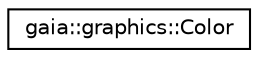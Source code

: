 digraph G
{
  edge [fontname="Helvetica",fontsize="10",labelfontname="Helvetica",labelfontsize="10"];
  node [fontname="Helvetica",fontsize="10",shape=record];
  rankdir=LR;
  Node1 [label="gaia::graphics::Color",height=0.2,width=0.4,color="black", fillcolor="white", style="filled",URL="$d6/df7/classgaia_1_1graphics_1_1_color.html",tooltip="The Color class defines methods for creating and converting color ints."];
}
